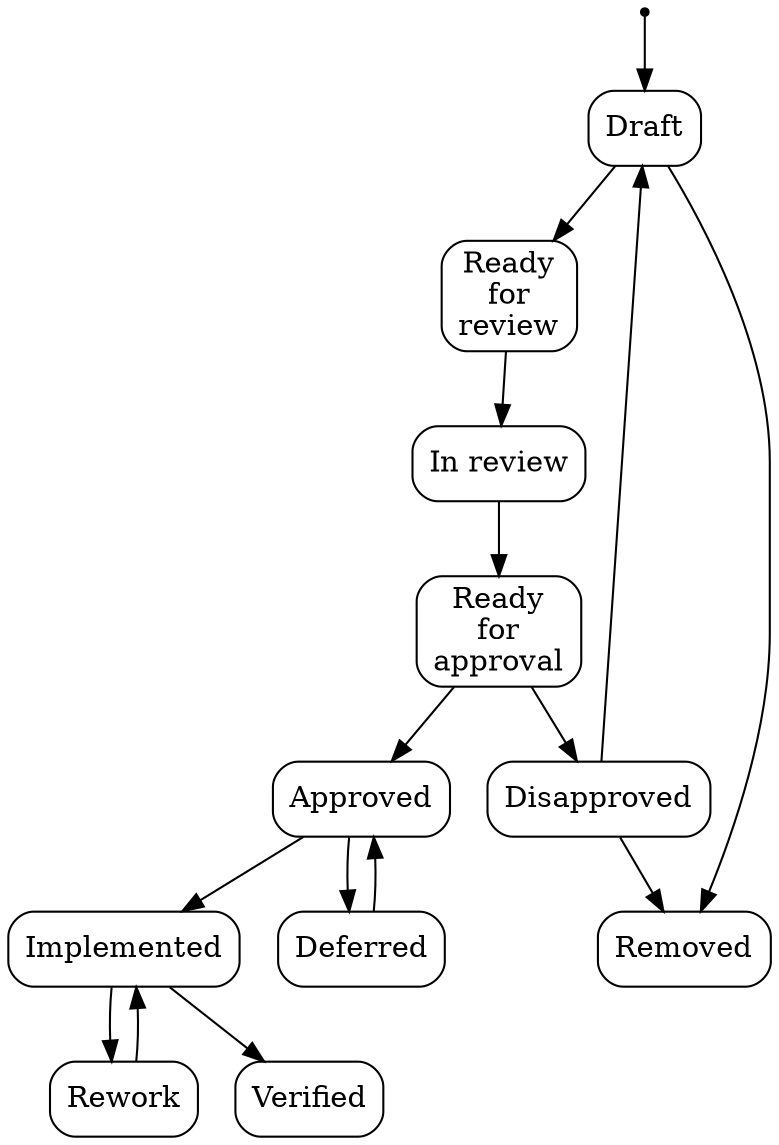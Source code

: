 digraph finite_state_machine {
	//Define the nodes/states in the system and their style here

	
	/*These are the entry and exit nodes for the system. 
	 * They are small, solid black circles.
	 * Both are listed on the same line because they all have the same properties
	 */
	 
	node [shape=point,label=""] ENTRY;
	
	// This line defines a new node style.

	node [shape=box, style=rounded];
	
	 
	 draft [label="Draft"];
   rfr [label="Ready\nfor\nreview"];
   review [label="In review"];
   rfa [label="Ready\nfor\napproval"];
   approved [label="Approved"];
   disapproved [label="Disapproved"];
   deferred [label="Deferred"];
   removed [label="Removed"];
   rework [label="Rework"];
   implemented [label="Implemented"];
   verified [label="Verified"];
	 
	 //Below are all of the definition of the edges that connect the nodes


   ENTRY -> draft;
   draft->rfr;
   rfr->review;
   review->rfa;
   rfa->approved;
   rfa->disapproved;
   disapproved->draft;
   approved->deferred;
   deferred->approved;
   approved->implemented;
   implemented->verified;
   implemented->rework;
   rework->implemented;
   draft->removed;
   disapproved->removed;
}
